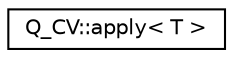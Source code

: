 digraph "Graphical Class Hierarchy"
{
  edge [fontname="Helvetica",fontsize="10",labelfontname="Helvetica",labelfontsize="10"];
  node [fontname="Helvetica",fontsize="10",shape=record];
  rankdir="LR";
  Node0 [label="Q_CV::apply\< T \>",height=0.2,width=0.4,color="black", fillcolor="white", style="filled",URL="$struct_q___c_v_1_1apply.html"];
}
